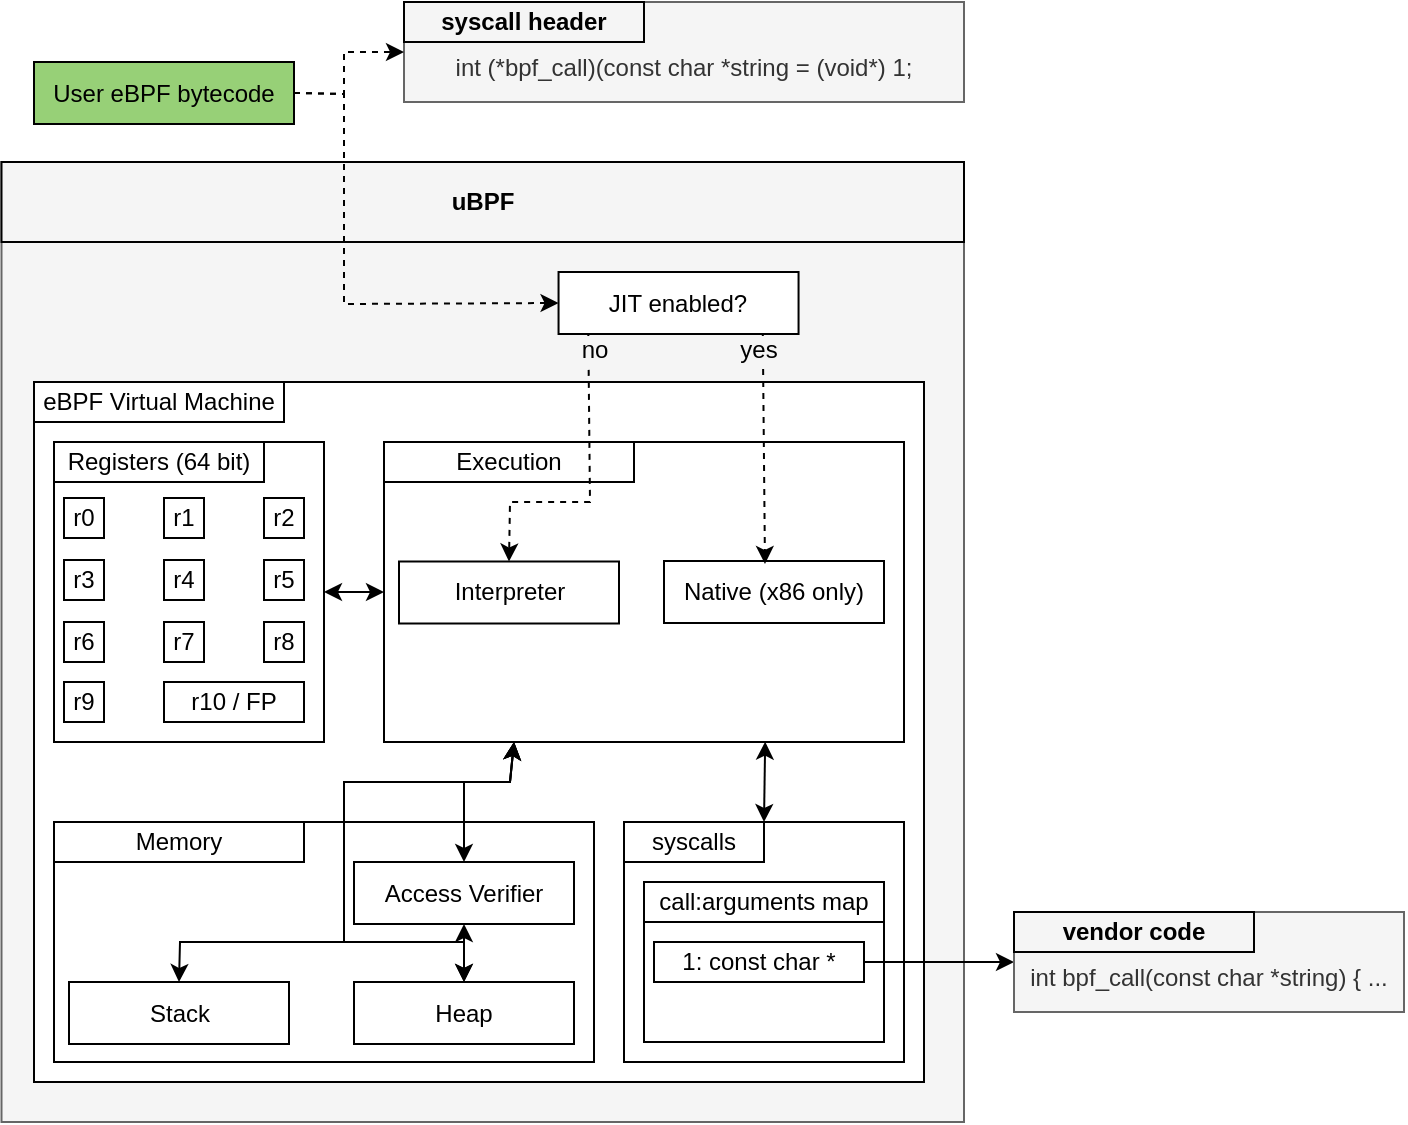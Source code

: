 <mxfile version="16.6.1" type="device"><diagram id="S2L_fBp9i6U7t1u01zK_" name="Page-1"><mxGraphModel dx="2083" dy="634" grid="1" gridSize="10" guides="1" tooltips="1" connect="1" arrows="1" fold="1" page="1" pageScale="1" pageWidth="850" pageHeight="1100" math="0" shadow="0"><root><mxCell id="0"/><mxCell id="1" parent="0"/><mxCell id="EjdWtdPvNOqtLXStAPh2-2" value="" style="rounded=0;whiteSpace=wrap;html=1;strokeColor=#666666;fontColor=#333333;fillColor=#F5F5F5;" parent="1" vertex="1"><mxGeometry x="-221.25" y="480" width="481.25" height="480" as="geometry"/></mxCell><mxCell id="4E2g6YGwagbgMDxnG7Aj-1" value="" style="rounded=0;whiteSpace=wrap;html=1;fillColor=#FFFFFF;" vertex="1" parent="1"><mxGeometry x="-205" y="590" width="445" height="350" as="geometry"/></mxCell><mxCell id="EjdWtdPvNOqtLXStAPh2-3" value="uBPF" style="text;html=1;align=center;verticalAlign=middle;whiteSpace=wrap;rounded=0;strokeColor=#000000;fillColor=#F5F5F5;fontStyle=1;" parent="1" vertex="1"><mxGeometry x="-221.25" y="480" width="481.25" height="40" as="geometry"/></mxCell><mxCell id="4E2g6YGwagbgMDxnG7Aj-2" value="eBPF Virtual Machine" style="text;html=1;fillColor=none;align=center;verticalAlign=middle;whiteSpace=wrap;rounded=0;strokeColor=#000000;" vertex="1" parent="1"><mxGeometry x="-205" y="590" width="125" height="20" as="geometry"/></mxCell><mxCell id="4E2g6YGwagbgMDxnG7Aj-5" value="User eBPF bytecode" style="rounded=0;whiteSpace=wrap;html=1;fillColor=#97D077;" vertex="1" parent="1"><mxGeometry x="-205" y="430" width="130" height="31" as="geometry"/></mxCell><mxCell id="4E2g6YGwagbgMDxnG7Aj-11" value="" style="rounded=0;whiteSpace=wrap;html=1;fillColor=#FFFFFF;" vertex="1" parent="1"><mxGeometry x="-30" y="620" width="260" height="150" as="geometry"/></mxCell><mxCell id="4E2g6YGwagbgMDxnG7Aj-12" value="Execution" style="text;html=1;fillColor=none;align=center;verticalAlign=middle;whiteSpace=wrap;rounded=0;strokeColor=#000000;" vertex="1" parent="1"><mxGeometry x="-30" y="620" width="125" height="20" as="geometry"/></mxCell><mxCell id="4E2g6YGwagbgMDxnG7Aj-13" value="" style="group" vertex="1" connectable="0" parent="1"><mxGeometry x="-20" y="679.75" width="110" height="31" as="geometry"/></mxCell><mxCell id="4E2g6YGwagbgMDxnG7Aj-14" value="Interpreter" style="rounded=0;whiteSpace=wrap;html=1;fillColor=#FFFFFF;" vertex="1" parent="4E2g6YGwagbgMDxnG7Aj-13"><mxGeometry x="-2.5" width="110" height="31" as="geometry"/></mxCell><mxCell id="4E2g6YGwagbgMDxnG7Aj-15" value="" style="group" vertex="1" connectable="0" parent="1"><mxGeometry x="110" y="679.5" width="110" height="31" as="geometry"/></mxCell><mxCell id="4E2g6YGwagbgMDxnG7Aj-16" value="Native (x86 only)" style="rounded=0;whiteSpace=wrap;html=1;fillColor=#FFFFFF;" vertex="1" parent="4E2g6YGwagbgMDxnG7Aj-15"><mxGeometry width="110" height="31" as="geometry"/></mxCell><mxCell id="4E2g6YGwagbgMDxnG7Aj-17" value="" style="rounded=0;whiteSpace=wrap;html=1;fillColor=#FFFFFF;" vertex="1" parent="1"><mxGeometry x="-195" y="620" width="135" height="150" as="geometry"/></mxCell><mxCell id="4E2g6YGwagbgMDxnG7Aj-18" value="Registers (64 bit)" style="text;html=1;fillColor=none;align=center;verticalAlign=middle;whiteSpace=wrap;rounded=0;strokeColor=#000000;" vertex="1" parent="1"><mxGeometry x="-195" y="620" width="105" height="20" as="geometry"/></mxCell><mxCell id="4E2g6YGwagbgMDxnG7Aj-19" value="" style="group" vertex="1" connectable="0" parent="1"><mxGeometry x="-180" y="648" width="110" height="31" as="geometry"/></mxCell><mxCell id="4E2g6YGwagbgMDxnG7Aj-20" value="r0" style="rounded=0;whiteSpace=wrap;html=1;fillColor=#FFFFFF;" vertex="1" parent="4E2g6YGwagbgMDxnG7Aj-19"><mxGeometry x="-10" width="20" height="20" as="geometry"/></mxCell><mxCell id="4E2g6YGwagbgMDxnG7Aj-21" value="r1" style="rounded=0;whiteSpace=wrap;html=1;fillColor=#FFFFFF;" vertex="1" parent="4E2g6YGwagbgMDxnG7Aj-19"><mxGeometry x="40" width="20" height="20" as="geometry"/></mxCell><mxCell id="4E2g6YGwagbgMDxnG7Aj-22" value="r2" style="rounded=0;whiteSpace=wrap;html=1;fillColor=#FFFFFF;" vertex="1" parent="1"><mxGeometry x="-90" y="648" width="20" height="20" as="geometry"/></mxCell><mxCell id="4E2g6YGwagbgMDxnG7Aj-24" value="r3" style="rounded=0;whiteSpace=wrap;html=1;fillColor=#FFFFFF;" vertex="1" parent="1"><mxGeometry x="-190" y="679" width="20" height="20" as="geometry"/></mxCell><mxCell id="4E2g6YGwagbgMDxnG7Aj-25" value="r4" style="rounded=0;whiteSpace=wrap;html=1;fillColor=#FFFFFF;" vertex="1" parent="1"><mxGeometry x="-140" y="679" width="20" height="20" as="geometry"/></mxCell><mxCell id="4E2g6YGwagbgMDxnG7Aj-26" value="r5" style="rounded=0;whiteSpace=wrap;html=1;fillColor=#FFFFFF;" vertex="1" parent="1"><mxGeometry x="-90" y="679" width="20" height="20" as="geometry"/></mxCell><mxCell id="4E2g6YGwagbgMDxnG7Aj-27" value="r6" style="rounded=0;whiteSpace=wrap;html=1;fillColor=#FFFFFF;" vertex="1" parent="1"><mxGeometry x="-190" y="710" width="20" height="20" as="geometry"/></mxCell><mxCell id="4E2g6YGwagbgMDxnG7Aj-28" value="r7" style="rounded=0;whiteSpace=wrap;html=1;fillColor=#FFFFFF;" vertex="1" parent="1"><mxGeometry x="-140" y="710" width="20" height="20" as="geometry"/></mxCell><mxCell id="4E2g6YGwagbgMDxnG7Aj-29" value="r8" style="rounded=0;whiteSpace=wrap;html=1;fillColor=#FFFFFF;" vertex="1" parent="1"><mxGeometry x="-90" y="710" width="20" height="20" as="geometry"/></mxCell><mxCell id="4E2g6YGwagbgMDxnG7Aj-30" value="r10 / FP" style="rounded=0;whiteSpace=wrap;html=1;fillColor=#FFFFFF;" vertex="1" parent="1"><mxGeometry x="-140" y="740" width="70" height="20" as="geometry"/></mxCell><mxCell id="4E2g6YGwagbgMDxnG7Aj-31" value="r9" style="rounded=0;whiteSpace=wrap;html=1;fillColor=#FFFFFF;" vertex="1" parent="1"><mxGeometry x="-190" y="740" width="20" height="20" as="geometry"/></mxCell><mxCell id="4E2g6YGwagbgMDxnG7Aj-36" value="" style="rounded=0;whiteSpace=wrap;html=1;fillColor=#FFFFFF;" vertex="1" parent="1"><mxGeometry x="-195" y="810" width="270" height="120" as="geometry"/></mxCell><mxCell id="4E2g6YGwagbgMDxnG7Aj-38" value="" style="group" vertex="1" connectable="0" parent="1"><mxGeometry x="-185" y="890" width="110" height="31" as="geometry"/></mxCell><mxCell id="4E2g6YGwagbgMDxnG7Aj-39" value="Stack" style="rounded=0;whiteSpace=wrap;html=1;fillColor=#FFFFFF;" vertex="1" parent="4E2g6YGwagbgMDxnG7Aj-38"><mxGeometry x="-2.5" width="110" height="31" as="geometry"/></mxCell><mxCell id="4E2g6YGwagbgMDxnG7Aj-40" value="" style="group" vertex="1" connectable="0" parent="1"><mxGeometry x="-45" y="890" width="110" height="31" as="geometry"/></mxCell><mxCell id="4E2g6YGwagbgMDxnG7Aj-41" value="Heap" style="rounded=0;whiteSpace=wrap;html=1;fillColor=#FFFFFF;" vertex="1" parent="4E2g6YGwagbgMDxnG7Aj-40"><mxGeometry width="110" height="31" as="geometry"/></mxCell><mxCell id="4E2g6YGwagbgMDxnG7Aj-42" value="" style="group" vertex="1" connectable="0" parent="1"><mxGeometry x="-45" y="830" width="110" height="31" as="geometry"/></mxCell><mxCell id="4E2g6YGwagbgMDxnG7Aj-43" value="Access Verifier" style="rounded=0;whiteSpace=wrap;html=1;fillColor=#FFFFFF;" vertex="1" parent="4E2g6YGwagbgMDxnG7Aj-42"><mxGeometry width="110" height="31" as="geometry"/></mxCell><mxCell id="4E2g6YGwagbgMDxnG7Aj-44" value="" style="endArrow=classic;startArrow=classic;html=1;rounded=0;fontFamily=Helvetica;fontSize=12;fontColor=#000000;entryX=0;entryY=0.5;entryDx=0;entryDy=0;exitX=1;exitY=0.5;exitDx=0;exitDy=0;" edge="1" parent="1" source="4E2g6YGwagbgMDxnG7Aj-17" target="4E2g6YGwagbgMDxnG7Aj-11"><mxGeometry width="50" height="50" relative="1" as="geometry"><mxPoint x="-330" y="850" as="sourcePoint"/><mxPoint x="-280" y="800" as="targetPoint"/></mxGeometry></mxCell><mxCell id="4E2g6YGwagbgMDxnG7Aj-45" value="" style="endArrow=classic;startArrow=classic;html=1;rounded=0;fontFamily=Helvetica;fontSize=12;fontColor=#000000;exitX=0.5;exitY=0;exitDx=0;exitDy=0;entryX=0.25;entryY=1;entryDx=0;entryDy=0;" edge="1" parent="1" source="4E2g6YGwagbgMDxnG7Aj-39" target="4E2g6YGwagbgMDxnG7Aj-11"><mxGeometry width="50" height="50" relative="1" as="geometry"><mxPoint x="-255" y="850" as="sourcePoint"/><mxPoint x="-50" y="780" as="targetPoint"/><Array as="points"><mxPoint x="-132" y="870"/><mxPoint x="-50" y="870"/><mxPoint x="-50" y="790"/><mxPoint x="33" y="790"/></Array></mxGeometry></mxCell><mxCell id="4E2g6YGwagbgMDxnG7Aj-46" value="" style="endArrow=classic;startArrow=classic;html=1;rounded=0;fontFamily=Helvetica;fontSize=12;fontColor=#000000;exitX=0.5;exitY=0;exitDx=0;exitDy=0;entryX=0.25;entryY=1;entryDx=0;entryDy=0;" edge="1" parent="1" source="4E2g6YGwagbgMDxnG7Aj-41" target="4E2g6YGwagbgMDxnG7Aj-11"><mxGeometry width="50" height="50" relative="1" as="geometry"><mxPoint x="106.05" y="878.605" as="sourcePoint"/><mxPoint x="105" y="780" as="targetPoint"/><Array as="points"><mxPoint x="10" y="870"/><mxPoint x="-50" y="870"/><mxPoint x="-50" y="790"/><mxPoint x="33" y="790"/></Array></mxGeometry></mxCell><mxCell id="4E2g6YGwagbgMDxnG7Aj-47" value="" style="endArrow=classic;startArrow=classic;html=1;rounded=0;fontFamily=Helvetica;fontSize=12;fontColor=#000000;exitX=0.5;exitY=0;exitDx=0;exitDy=0;entryX=0.25;entryY=1;entryDx=0;entryDy=0;" edge="1" parent="1" source="4E2g6YGwagbgMDxnG7Aj-43" target="4E2g6YGwagbgMDxnG7Aj-11"><mxGeometry width="50" height="50" relative="1" as="geometry"><mxPoint x="195" y="880" as="sourcePoint"/><mxPoint x="110" y="770" as="targetPoint"/><Array as="points"><mxPoint x="10" y="790"/><mxPoint x="33" y="790"/></Array></mxGeometry></mxCell><mxCell id="4E2g6YGwagbgMDxnG7Aj-48" value="" style="endArrow=classic;startArrow=classic;html=1;rounded=0;fontFamily=Helvetica;fontSize=12;fontColor=#000000;exitX=0.5;exitY=0;exitDx=0;exitDy=0;entryX=0.5;entryY=1;entryDx=0;entryDy=0;" edge="1" parent="1" source="4E2g6YGwagbgMDxnG7Aj-41" target="4E2g6YGwagbgMDxnG7Aj-43"><mxGeometry width="50" height="50" relative="1" as="geometry"><mxPoint x="165" y="830" as="sourcePoint"/><mxPoint x="105" y="780" as="targetPoint"/><Array as="points"/></mxGeometry></mxCell><mxCell id="4E2g6YGwagbgMDxnG7Aj-49" value="Memory" style="text;html=1;fillColor=none;align=center;verticalAlign=middle;whiteSpace=wrap;rounded=0;strokeColor=#000000;" vertex="1" parent="1"><mxGeometry x="-195" y="810" width="125" height="20" as="geometry"/></mxCell><mxCell id="4E2g6YGwagbgMDxnG7Aj-50" value="" style="rounded=0;whiteSpace=wrap;html=1;fillColor=#FFFFFF;align=left;verticalAlign=top;" vertex="1" parent="1"><mxGeometry x="90" y="810" width="140" height="120" as="geometry"/></mxCell><mxCell id="4E2g6YGwagbgMDxnG7Aj-51" value="syscalls" style="text;html=1;fillColor=none;align=center;verticalAlign=middle;whiteSpace=wrap;rounded=0;strokeColor=#000000;" vertex="1" parent="1"><mxGeometry x="90" y="810" width="70" height="20" as="geometry"/></mxCell><mxCell id="4E2g6YGwagbgMDxnG7Aj-52" value="" style="endArrow=classic;startArrow=classic;html=1;rounded=0;fontFamily=Helvetica;fontSize=5;fontColor=#000000;entryX=0.733;entryY=0.999;entryDx=0;entryDy=0;exitX=0.5;exitY=0;exitDx=0;exitDy=0;entryPerimeter=0;" edge="1" parent="1" source="4E2g6YGwagbgMDxnG7Aj-50" target="4E2g6YGwagbgMDxnG7Aj-11"><mxGeometry width="50" height="50" relative="1" as="geometry"><mxPoint x="158" y="810" as="sourcePoint"/><mxPoint x="360" y="790" as="targetPoint"/></mxGeometry></mxCell><mxCell id="4E2g6YGwagbgMDxnG7Aj-53" value="" style="endArrow=classic;html=1;rounded=0;fontFamily=Helvetica;fontSize=5;fontColor=#000000;exitX=1;exitY=0.5;exitDx=0;exitDy=0;dashed=1;entryX=0;entryY=0.5;entryDx=0;entryDy=0;" edge="1" parent="1" source="4E2g6YGwagbgMDxnG7Aj-5" target="4E2g6YGwagbgMDxnG7Aj-61"><mxGeometry width="50" height="50" relative="1" as="geometry"><mxPoint x="40" y="490" as="sourcePoint"/><mxPoint x="37.5" y="425.5" as="targetPoint"/><Array as="points"><mxPoint x="-50" y="446"/><mxPoint x="-50" y="551"/></Array></mxGeometry></mxCell><mxCell id="4E2g6YGwagbgMDxnG7Aj-56" value="" style="endArrow=classic;html=1;rounded=0;fontFamily=Helvetica;fontSize=5;fontColor=#000000;exitX=0.124;exitY=0.998;exitDx=0;exitDy=0;dashed=1;entryX=0.5;entryY=0;entryDx=0;entryDy=0;exitPerimeter=0;" edge="1" parent="1" source="4E2g6YGwagbgMDxnG7Aj-61"><mxGeometry width="50" height="50" relative="1" as="geometry"><mxPoint x="73.125" y="471.0" as="sourcePoint"/><mxPoint x="32.5" y="679.75" as="targetPoint"/><Array as="points"><mxPoint x="73" y="650"/><mxPoint x="33" y="650"/></Array></mxGeometry></mxCell><mxCell id="4E2g6YGwagbgMDxnG7Aj-57" value="no" style="edgeLabel;html=1;align=center;verticalAlign=middle;resizable=0;points=[];fontSize=12;fontFamily=Helvetica;fontColor=#000000;labelBackgroundColor=#F5F5F5;" vertex="1" connectable="0" parent="4E2g6YGwagbgMDxnG7Aj-56"><mxGeometry x="-0.913" y="-2" relative="1" as="geometry"><mxPoint x="5" y="1" as="offset"/></mxGeometry></mxCell><mxCell id="4E2g6YGwagbgMDxnG7Aj-58" value="" style="endArrow=classic;html=1;rounded=0;fontFamily=Helvetica;fontSize=5;fontColor=#000000;exitX=0.851;exitY=0.985;exitDx=0;exitDy=0;dashed=1;entryX=0.459;entryY=0.048;entryDx=0;entryDy=0;entryPerimeter=0;exitPerimeter=0;" edge="1" parent="1" source="4E2g6YGwagbgMDxnG7Aj-61" target="4E2g6YGwagbgMDxnG7Aj-16"><mxGeometry width="50" height="50" relative="1" as="geometry"><mxPoint x="87.5" y="481" as="sourcePoint"/><mxPoint x="42.5" y="689.75" as="targetPoint"/><Array as="points"/></mxGeometry></mxCell><mxCell id="4E2g6YGwagbgMDxnG7Aj-59" value="yes" style="edgeLabel;html=1;align=center;verticalAlign=middle;resizable=0;points=[];fontSize=12;fontFamily=Helvetica;fontColor=#000000;labelBackgroundColor=#F5F5F5;" vertex="1" connectable="0" parent="4E2g6YGwagbgMDxnG7Aj-58"><mxGeometry x="-0.913" y="-2" relative="1" as="geometry"><mxPoint x="-1" y="3" as="offset"/></mxGeometry></mxCell><mxCell id="4E2g6YGwagbgMDxnG7Aj-60" value="" style="group" vertex="1" connectable="0" parent="1"><mxGeometry x="60" y="535" width="120" height="31" as="geometry"/></mxCell><mxCell id="4E2g6YGwagbgMDxnG7Aj-61" value="JIT enabled?" style="rounded=0;whiteSpace=wrap;html=1;fillColor=#FFFFFF;" vertex="1" parent="4E2g6YGwagbgMDxnG7Aj-60"><mxGeometry x="-2.727" width="120.0" height="31" as="geometry"/></mxCell><mxCell id="4E2g6YGwagbgMDxnG7Aj-63" value="int (*bpf_call)(const char *string = (void*) 1;" style="rounded=0;whiteSpace=wrap;html=1;strokeColor=#666666;fontColor=#333333;fillColor=#F5F5F5;verticalAlign=bottom;spacingBottom=8;" vertex="1" parent="1"><mxGeometry x="-20" y="400" width="280" height="50" as="geometry"/></mxCell><mxCell id="4E2g6YGwagbgMDxnG7Aj-64" value="syscall header" style="text;html=1;align=center;verticalAlign=middle;whiteSpace=wrap;rounded=0;strokeColor=#000000;fillColor=#F5F5F5;fontStyle=1;" vertex="1" parent="1"><mxGeometry x="-20" y="400" width="120" height="20" as="geometry"/></mxCell><mxCell id="4E2g6YGwagbgMDxnG7Aj-66" value="" style="rounded=0;whiteSpace=wrap;html=1;fillColor=#FFFFFF;align=left;verticalAlign=top;" vertex="1" parent="1"><mxGeometry x="100" y="840" width="120" height="80" as="geometry"/></mxCell><mxCell id="4E2g6YGwagbgMDxnG7Aj-67" value="&lt;div&gt;&lt;br&gt;&lt;/div&gt;&lt;div&gt;call:arguments map&lt;br&gt;&lt;br&gt;&lt;/div&gt;" style="text;html=1;fillColor=none;align=center;verticalAlign=middle;whiteSpace=wrap;rounded=0;strokeColor=#000000;" vertex="1" parent="1"><mxGeometry x="100" y="840" width="120" height="20" as="geometry"/></mxCell><mxCell id="4E2g6YGwagbgMDxnG7Aj-68" value="1: const char *" style="text;html=1;fillColor=none;align=center;verticalAlign=middle;whiteSpace=wrap;rounded=0;strokeColor=#000000;" vertex="1" parent="1"><mxGeometry x="105" y="870" width="105" height="20" as="geometry"/></mxCell><mxCell id="4E2g6YGwagbgMDxnG7Aj-69" value="" style="endArrow=classic;html=1;rounded=0;fontFamily=Helvetica;fontSize=5;fontColor=#000000;exitX=1;exitY=0.5;exitDx=0;exitDy=0;dashed=1;entryX=0;entryY=0.5;entryDx=0;entryDy=0;" edge="1" parent="1" source="4E2g6YGwagbgMDxnG7Aj-5" target="4E2g6YGwagbgMDxnG7Aj-63"><mxGeometry width="50" height="50" relative="1" as="geometry"><mxPoint x="-65" y="455.5" as="sourcePoint"/><mxPoint x="67.273" y="560.5" as="targetPoint"/><Array as="points"><mxPoint x="-50" y="446"/><mxPoint x="-50" y="425"/></Array></mxGeometry></mxCell><mxCell id="4E2g6YGwagbgMDxnG7Aj-72" value="" style="endArrow=classic;html=1;rounded=0;fontFamily=Helvetica;fontSize=12;fontColor=#000000;exitX=1;exitY=0.5;exitDx=0;exitDy=0;entryX=0;entryY=0.5;entryDx=0;entryDy=0;" edge="1" parent="1" source="4E2g6YGwagbgMDxnG7Aj-68" target="4E2g6YGwagbgMDxnG7Aj-76"><mxGeometry width="50" height="50" relative="1" as="geometry"><mxPoint x="360" y="760" as="sourcePoint"/><mxPoint x="280" y="880" as="targetPoint"/></mxGeometry></mxCell><mxCell id="4E2g6YGwagbgMDxnG7Aj-76" value="int bpf_call(const char *string) { ..." style="rounded=0;whiteSpace=wrap;html=1;strokeColor=#666666;fontColor=#333333;fillColor=#F5F5F5;verticalAlign=bottom;spacingTop=0;spacingBottom=8;" vertex="1" parent="1"><mxGeometry x="285" y="855" width="195" height="50" as="geometry"/></mxCell><mxCell id="4E2g6YGwagbgMDxnG7Aj-77" value="vendor code" style="text;html=1;align=center;verticalAlign=middle;whiteSpace=wrap;rounded=0;strokeColor=#000000;fillColor=#F5F5F5;fontStyle=1;" vertex="1" parent="1"><mxGeometry x="285" y="855" width="120" height="20" as="geometry"/></mxCell></root></mxGraphModel></diagram></mxfile>